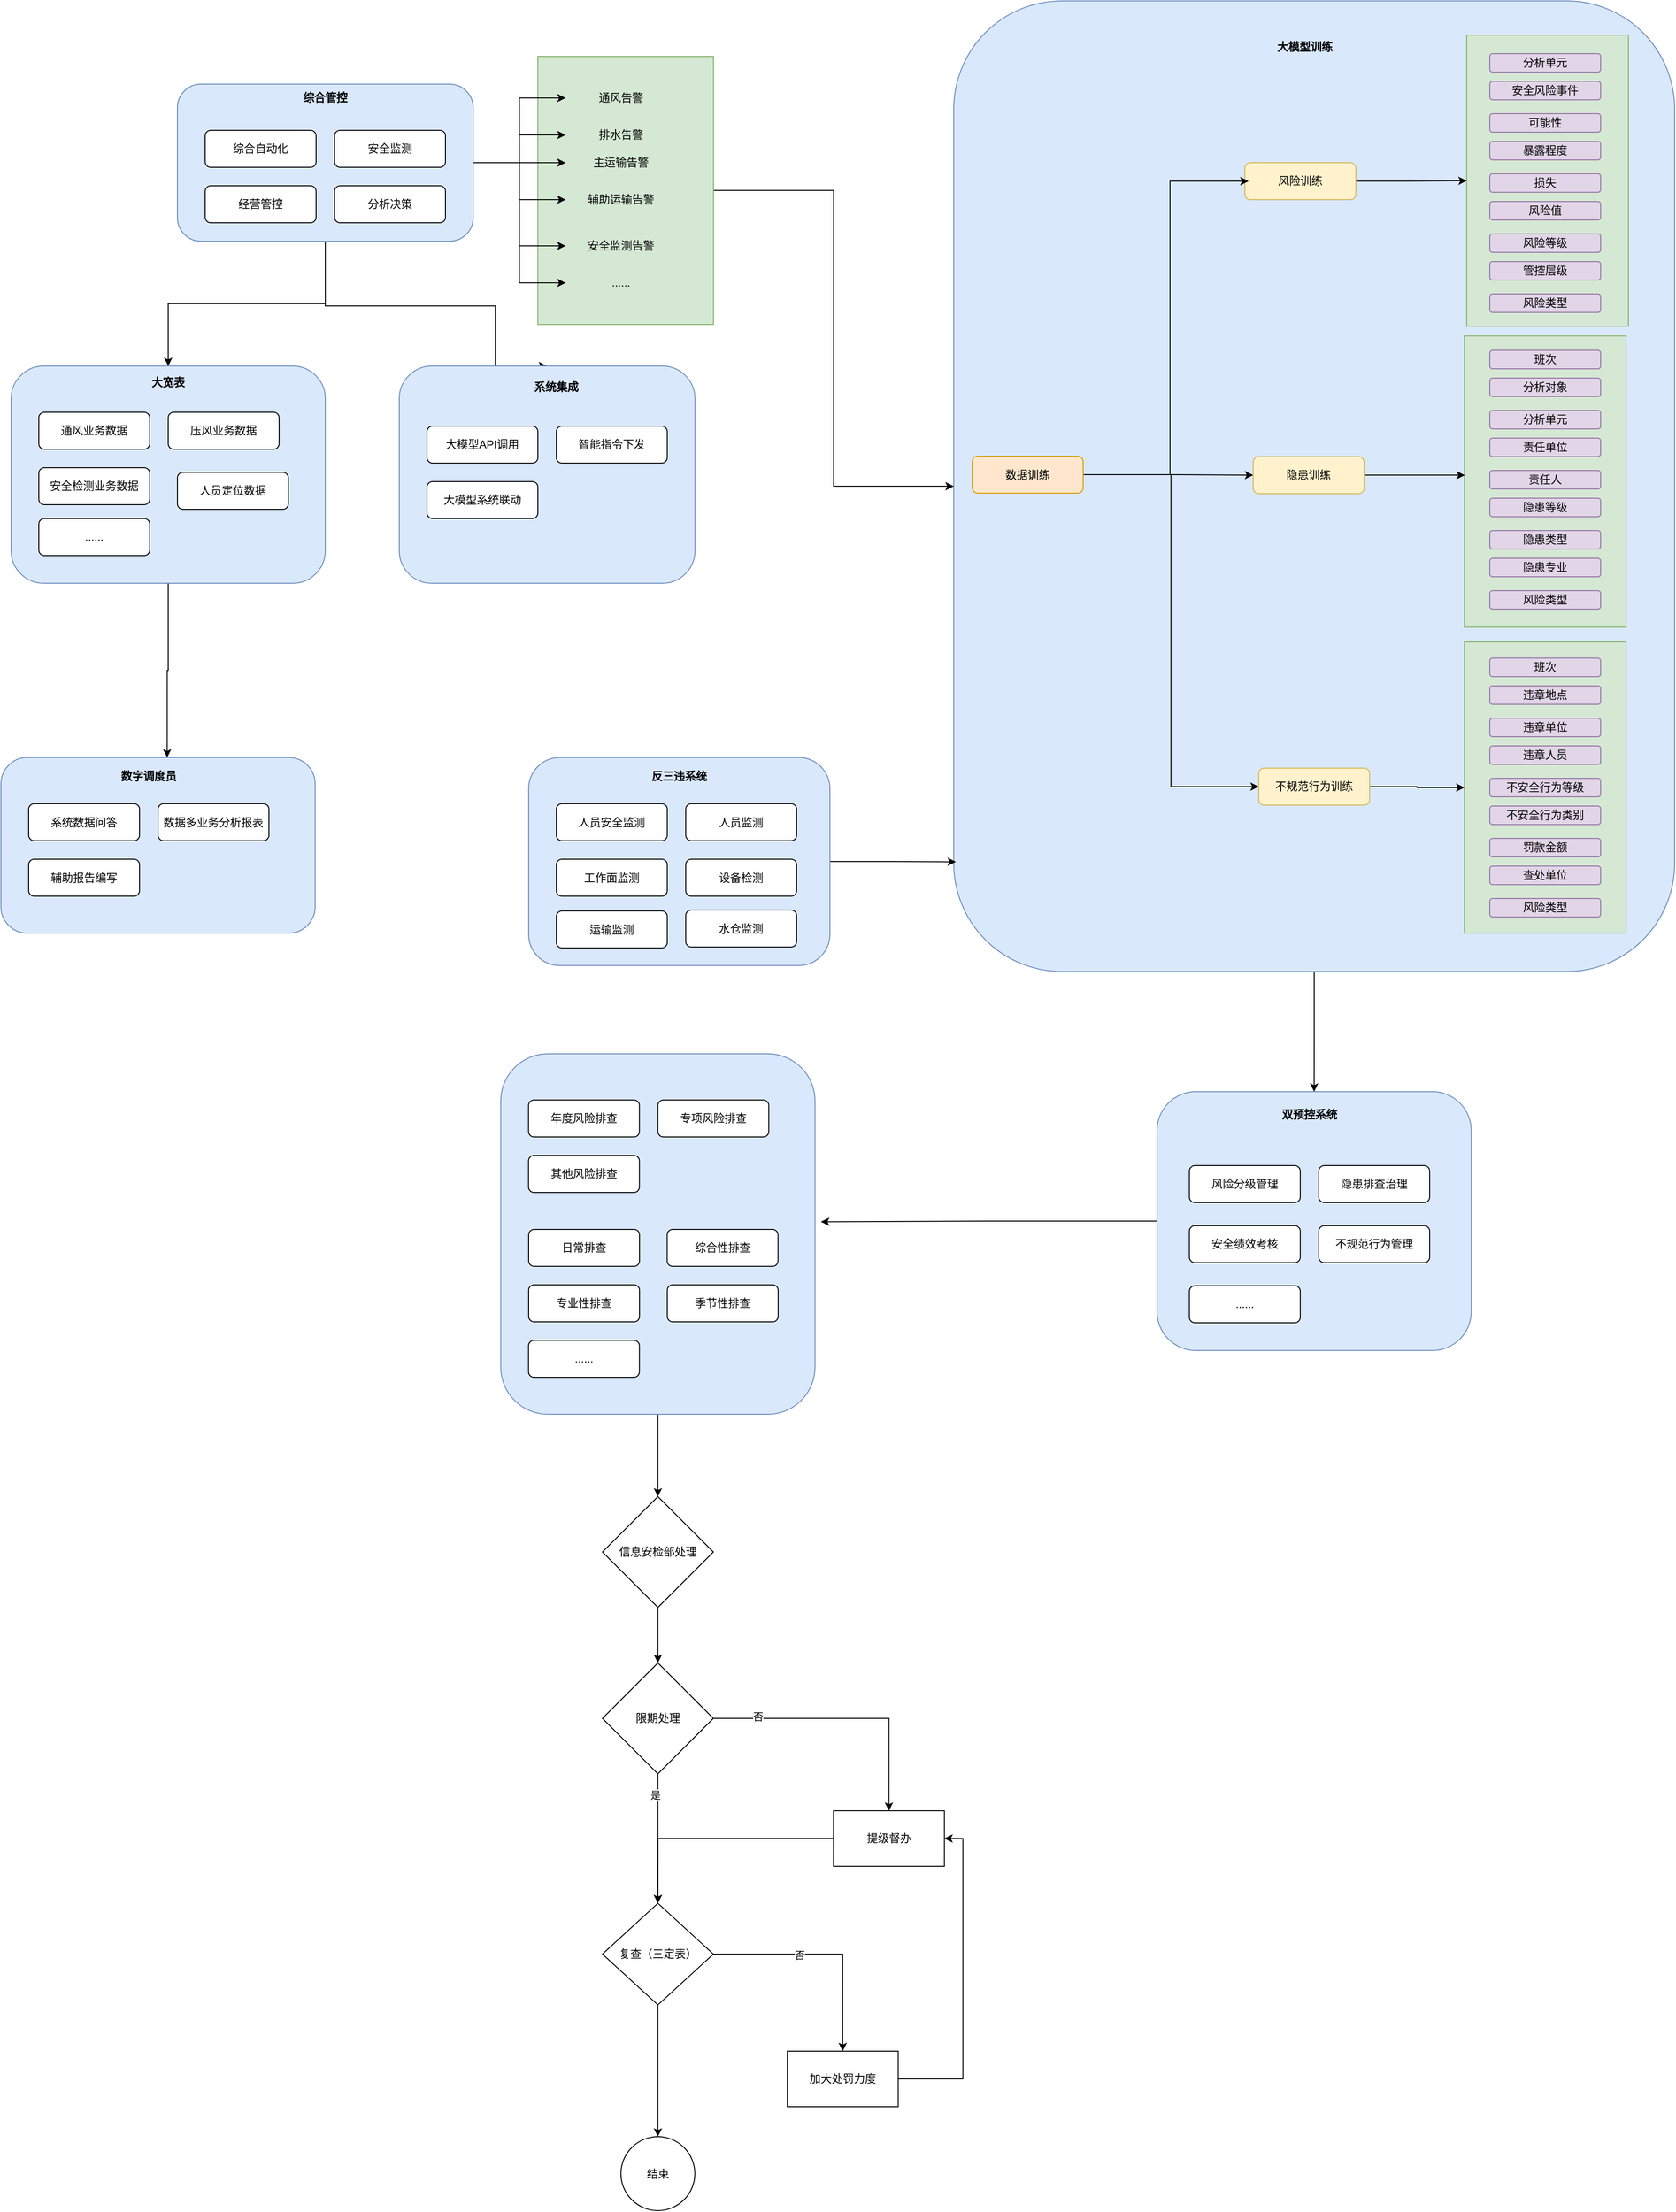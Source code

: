 <mxfile version="21.6.9" type="github">
  <diagram id="C5RBs43oDa-KdzZeNtuy" name="Page-1">
    <mxGraphModel dx="3379" dy="1165" grid="1" gridSize="10" guides="1" tooltips="1" connect="1" arrows="1" fold="1" page="1" pageScale="1" pageWidth="827" pageHeight="1169" math="0" shadow="0">
      <root>
        <mxCell id="WIyWlLk6GJQsqaUBKTNV-0" />
        <mxCell id="WIyWlLk6GJQsqaUBKTNV-1" parent="WIyWlLk6GJQsqaUBKTNV-0" />
        <mxCell id="GbgRb__HCXadz126l9WK-15" value="" style="rounded=1;whiteSpace=wrap;html=1;fillColor=#dae8fc;strokeColor=#6c8ebf;" parent="WIyWlLk6GJQsqaUBKTNV-1" vertex="1">
          <mxGeometry x="760" y="30" width="780" height="1050" as="geometry" />
        </mxCell>
        <mxCell id="GbgRb__HCXadz126l9WK-215" value="" style="rounded=0;whiteSpace=wrap;html=1;fillColor=#d5e8d4;strokeColor=#82b366;" parent="WIyWlLk6GJQsqaUBKTNV-1" vertex="1">
          <mxGeometry x="1312.5" y="723.5" width="175" height="315" as="geometry" />
        </mxCell>
        <mxCell id="GbgRb__HCXadz126l9WK-214" value="" style="rounded=0;whiteSpace=wrap;html=1;fillColor=#d5e8d4;strokeColor=#82b366;" parent="WIyWlLk6GJQsqaUBKTNV-1" vertex="1">
          <mxGeometry x="1312.5" y="392.5" width="175" height="315" as="geometry" />
        </mxCell>
        <mxCell id="GbgRb__HCXadz126l9WK-212" value="" style="rounded=0;whiteSpace=wrap;html=1;fillColor=#d5e8d4;strokeColor=#82b366;" parent="WIyWlLk6GJQsqaUBKTNV-1" vertex="1">
          <mxGeometry x="1315" y="67" width="175" height="315" as="geometry" />
        </mxCell>
        <mxCell id="GbgRb__HCXadz126l9WK-38" style="edgeStyle=orthogonalEdgeStyle;rounded=0;orthogonalLoop=1;jettySize=auto;html=1;entryX=0;entryY=0.5;entryDx=0;entryDy=0;" parent="WIyWlLk6GJQsqaUBKTNV-1" source="GbgRb__HCXadz126l9WK-34" target="GbgRb__HCXadz126l9WK-15" edge="1">
          <mxGeometry relative="1" as="geometry" />
        </mxCell>
        <mxCell id="GbgRb__HCXadz126l9WK-34" value="" style="rounded=0;whiteSpace=wrap;html=1;fillColor=#d5e8d4;strokeColor=#82b366;" parent="WIyWlLk6GJQsqaUBKTNV-1" vertex="1">
          <mxGeometry x="310" y="90" width="190" height="290" as="geometry" />
        </mxCell>
        <mxCell id="GbgRb__HCXadz126l9WK-39" style="edgeStyle=orthogonalEdgeStyle;rounded=0;orthogonalLoop=1;jettySize=auto;html=1;exitX=1;exitY=0.5;exitDx=0;exitDy=0;" parent="WIyWlLk6GJQsqaUBKTNV-1" source="GbgRb__HCXadz126l9WK-1" target="GbgRb__HCXadz126l9WK-28" edge="1">
          <mxGeometry relative="1" as="geometry" />
        </mxCell>
        <mxCell id="GbgRb__HCXadz126l9WK-40" style="edgeStyle=orthogonalEdgeStyle;rounded=0;orthogonalLoop=1;jettySize=auto;html=1;exitX=1;exitY=0.5;exitDx=0;exitDy=0;" parent="WIyWlLk6GJQsqaUBKTNV-1" source="GbgRb__HCXadz126l9WK-1" target="GbgRb__HCXadz126l9WK-29" edge="1">
          <mxGeometry relative="1" as="geometry" />
        </mxCell>
        <mxCell id="GbgRb__HCXadz126l9WK-41" style="edgeStyle=orthogonalEdgeStyle;rounded=0;orthogonalLoop=1;jettySize=auto;html=1;exitX=1;exitY=0.5;exitDx=0;exitDy=0;" parent="WIyWlLk6GJQsqaUBKTNV-1" source="GbgRb__HCXadz126l9WK-1" target="GbgRb__HCXadz126l9WK-30" edge="1">
          <mxGeometry relative="1" as="geometry" />
        </mxCell>
        <mxCell id="GbgRb__HCXadz126l9WK-42" style="edgeStyle=orthogonalEdgeStyle;rounded=0;orthogonalLoop=1;jettySize=auto;html=1;exitX=1;exitY=0.5;exitDx=0;exitDy=0;entryX=0;entryY=0.5;entryDx=0;entryDy=0;" parent="WIyWlLk6GJQsqaUBKTNV-1" source="GbgRb__HCXadz126l9WK-1" target="GbgRb__HCXadz126l9WK-31" edge="1">
          <mxGeometry relative="1" as="geometry" />
        </mxCell>
        <mxCell id="GbgRb__HCXadz126l9WK-43" style="edgeStyle=orthogonalEdgeStyle;rounded=0;orthogonalLoop=1;jettySize=auto;html=1;exitX=1;exitY=0.5;exitDx=0;exitDy=0;" parent="WIyWlLk6GJQsqaUBKTNV-1" source="GbgRb__HCXadz126l9WK-1" target="GbgRb__HCXadz126l9WK-33" edge="1">
          <mxGeometry relative="1" as="geometry" />
        </mxCell>
        <mxCell id="GbgRb__HCXadz126l9WK-44" style="edgeStyle=orthogonalEdgeStyle;rounded=0;orthogonalLoop=1;jettySize=auto;html=1;exitX=1;exitY=0.5;exitDx=0;exitDy=0;entryX=0;entryY=0.5;entryDx=0;entryDy=0;" parent="WIyWlLk6GJQsqaUBKTNV-1" source="GbgRb__HCXadz126l9WK-1" target="GbgRb__HCXadz126l9WK-32" edge="1">
          <mxGeometry relative="1" as="geometry" />
        </mxCell>
        <mxCell id="GbgRb__HCXadz126l9WK-187" style="edgeStyle=orthogonalEdgeStyle;rounded=0;orthogonalLoop=1;jettySize=auto;html=1;entryX=0.5;entryY=0;entryDx=0;entryDy=0;" parent="WIyWlLk6GJQsqaUBKTNV-1" source="GbgRb__HCXadz126l9WK-1" target="GbgRb__HCXadz126l9WK-161" edge="1">
          <mxGeometry relative="1" as="geometry">
            <Array as="points">
              <mxPoint x="80" y="360" />
              <mxPoint x="264" y="360" />
            </Array>
          </mxGeometry>
        </mxCell>
        <mxCell id="GbgRb__HCXadz126l9WK-219" style="edgeStyle=orthogonalEdgeStyle;rounded=0;orthogonalLoop=1;jettySize=auto;html=1;entryX=0.5;entryY=0;entryDx=0;entryDy=0;" parent="WIyWlLk6GJQsqaUBKTNV-1" source="GbgRb__HCXadz126l9WK-1" target="GbgRb__HCXadz126l9WK-151" edge="1">
          <mxGeometry relative="1" as="geometry" />
        </mxCell>
        <mxCell id="GbgRb__HCXadz126l9WK-1" value="" style="rounded=1;whiteSpace=wrap;html=1;fillColor=#dae8fc;strokeColor=#6c8ebf;" parent="WIyWlLk6GJQsqaUBKTNV-1" vertex="1">
          <mxGeometry x="-80" y="120" width="320" height="170" as="geometry" />
        </mxCell>
        <mxCell id="WIyWlLk6GJQsqaUBKTNV-3" value="综合自动化" style="rounded=1;whiteSpace=wrap;html=1;fontSize=12;glass=0;strokeWidth=1;shadow=0;" parent="WIyWlLk6GJQsqaUBKTNV-1" vertex="1">
          <mxGeometry x="-50" y="170" width="120" height="40" as="geometry" />
        </mxCell>
        <mxCell id="GbgRb__HCXadz126l9WK-0" value="安全监测" style="rounded=1;whiteSpace=wrap;html=1;fontSize=12;glass=0;strokeWidth=1;shadow=0;" parent="WIyWlLk6GJQsqaUBKTNV-1" vertex="1">
          <mxGeometry x="90" y="170" width="120" height="40" as="geometry" />
        </mxCell>
        <mxCell id="GbgRb__HCXadz126l9WK-2" value="经营管控" style="rounded=1;whiteSpace=wrap;html=1;fontSize=12;glass=0;strokeWidth=1;shadow=0;" parent="WIyWlLk6GJQsqaUBKTNV-1" vertex="1">
          <mxGeometry x="-50" y="230" width="120" height="40" as="geometry" />
        </mxCell>
        <mxCell id="GbgRb__HCXadz126l9WK-3" value="分析决策" style="rounded=1;whiteSpace=wrap;html=1;fontSize=12;glass=0;strokeWidth=1;shadow=0;" parent="WIyWlLk6GJQsqaUBKTNV-1" vertex="1">
          <mxGeometry x="90" y="230" width="120" height="40" as="geometry" />
        </mxCell>
        <mxCell id="GbgRb__HCXadz126l9WK-8" value="&lt;b&gt;综合管控&lt;/b&gt;" style="text;html=1;strokeColor=none;fillColor=none;align=center;verticalAlign=middle;whiteSpace=wrap;rounded=0;strokeWidth=1;" parent="WIyWlLk6GJQsqaUBKTNV-1" vertex="1">
          <mxGeometry x="-70" y="120" width="300" height="30" as="geometry" />
        </mxCell>
        <mxCell id="b43Vw5kl2ElNZJK6GDsK-1" style="edgeStyle=orthogonalEdgeStyle;rounded=0;orthogonalLoop=1;jettySize=auto;html=1;entryX=1.019;entryY=0.466;entryDx=0;entryDy=0;entryPerimeter=0;" edge="1" parent="WIyWlLk6GJQsqaUBKTNV-1" source="GbgRb__HCXadz126l9WK-9" target="GbgRb__HCXadz126l9WK-81">
          <mxGeometry relative="1" as="geometry" />
        </mxCell>
        <mxCell id="GbgRb__HCXadz126l9WK-9" value="" style="rounded=1;whiteSpace=wrap;html=1;fillColor=#dae8fc;strokeColor=#6c8ebf;" parent="WIyWlLk6GJQsqaUBKTNV-1" vertex="1">
          <mxGeometry x="979.94" y="1210" width="340" height="280" as="geometry" />
        </mxCell>
        <mxCell id="GbgRb__HCXadz126l9WK-10" value="风险分级管理" style="rounded=1;whiteSpace=wrap;html=1;fontSize=12;glass=0;strokeWidth=1;shadow=0;" parent="WIyWlLk6GJQsqaUBKTNV-1" vertex="1">
          <mxGeometry x="1014.94" y="1290" width="120" height="40" as="geometry" />
        </mxCell>
        <mxCell id="GbgRb__HCXadz126l9WK-11" value="隐患排查治理" style="rounded=1;whiteSpace=wrap;html=1;fontSize=12;glass=0;strokeWidth=1;shadow=0;" parent="WIyWlLk6GJQsqaUBKTNV-1" vertex="1">
          <mxGeometry x="1154.94" y="1290" width="120" height="40" as="geometry" />
        </mxCell>
        <mxCell id="GbgRb__HCXadz126l9WK-12" value="不规范行为管理" style="rounded=1;whiteSpace=wrap;html=1;fontSize=12;glass=0;strokeWidth=1;shadow=0;" parent="WIyWlLk6GJQsqaUBKTNV-1" vertex="1">
          <mxGeometry x="1154.94" y="1355" width="120" height="40" as="geometry" />
        </mxCell>
        <mxCell id="GbgRb__HCXadz126l9WK-13" value="安全绩效考核" style="rounded=1;whiteSpace=wrap;html=1;fontSize=12;glass=0;strokeWidth=1;shadow=0;" parent="WIyWlLk6GJQsqaUBKTNV-1" vertex="1">
          <mxGeometry x="1014.94" y="1355" width="120" height="40" as="geometry" />
        </mxCell>
        <mxCell id="GbgRb__HCXadz126l9WK-14" value="&lt;b&gt;双预控系统&lt;/b&gt;" style="text;html=1;strokeColor=none;fillColor=none;align=center;verticalAlign=middle;whiteSpace=wrap;rounded=0;strokeWidth=1;" parent="WIyWlLk6GJQsqaUBKTNV-1" vertex="1">
          <mxGeometry x="984.94" y="1220" width="320" height="30" as="geometry" />
        </mxCell>
        <mxCell id="GbgRb__HCXadz126l9WK-197" style="edgeStyle=orthogonalEdgeStyle;rounded=0;orthogonalLoop=1;jettySize=auto;html=1;entryX=0.5;entryY=0;entryDx=0;entryDy=0;" parent="WIyWlLk6GJQsqaUBKTNV-1" source="GbgRb__HCXadz126l9WK-15" target="GbgRb__HCXadz126l9WK-9" edge="1">
          <mxGeometry relative="1" as="geometry" />
        </mxCell>
        <mxCell id="GbgRb__HCXadz126l9WK-16" value="分析单元" style="rounded=1;whiteSpace=wrap;html=1;fontSize=12;glass=0;strokeWidth=1;shadow=0;fillColor=#e1d5e7;strokeColor=#9673a6;" parent="WIyWlLk6GJQsqaUBKTNV-1" vertex="1">
          <mxGeometry x="1340" y="87" width="120" height="20" as="geometry" />
        </mxCell>
        <mxCell id="GbgRb__HCXadz126l9WK-213" style="edgeStyle=orthogonalEdgeStyle;rounded=0;orthogonalLoop=1;jettySize=auto;html=1;entryX=0;entryY=0.5;entryDx=0;entryDy=0;" parent="WIyWlLk6GJQsqaUBKTNV-1" source="GbgRb__HCXadz126l9WK-17" target="GbgRb__HCXadz126l9WK-212" edge="1">
          <mxGeometry relative="1" as="geometry" />
        </mxCell>
        <mxCell id="GbgRb__HCXadz126l9WK-17" value="风险训练" style="rounded=1;whiteSpace=wrap;html=1;fontSize=12;glass=0;strokeWidth=1;shadow=0;fillColor=#fff2cc;strokeColor=#d6b656;" parent="WIyWlLk6GJQsqaUBKTNV-1" vertex="1">
          <mxGeometry x="1075" y="205" width="120" height="40" as="geometry" />
        </mxCell>
        <mxCell id="GbgRb__HCXadz126l9WK-208" style="edgeStyle=orthogonalEdgeStyle;rounded=0;orthogonalLoop=1;jettySize=auto;html=1;entryX=0;entryY=0.5;entryDx=0;entryDy=0;" parent="WIyWlLk6GJQsqaUBKTNV-1" edge="1">
          <mxGeometry relative="1" as="geometry">
            <mxPoint x="904" y="542.529" as="sourcePoint" />
            <mxPoint x="1079" y="225" as="targetPoint" />
            <Array as="points">
              <mxPoint x="994" y="543" />
              <mxPoint x="994" y="225" />
            </Array>
          </mxGeometry>
        </mxCell>
        <mxCell id="GbgRb__HCXadz126l9WK-209" style="edgeStyle=orthogonalEdgeStyle;rounded=0;orthogonalLoop=1;jettySize=auto;html=1;entryX=0;entryY=0.5;entryDx=0;entryDy=0;" parent="WIyWlLk6GJQsqaUBKTNV-1" source="GbgRb__HCXadz126l9WK-18" target="GbgRb__HCXadz126l9WK-46" edge="1">
          <mxGeometry relative="1" as="geometry" />
        </mxCell>
        <mxCell id="GbgRb__HCXadz126l9WK-210" style="edgeStyle=orthogonalEdgeStyle;rounded=0;orthogonalLoop=1;jettySize=auto;html=1;entryX=0;entryY=0.5;entryDx=0;entryDy=0;" parent="WIyWlLk6GJQsqaUBKTNV-1" source="GbgRb__HCXadz126l9WK-18" target="GbgRb__HCXadz126l9WK-19" edge="1">
          <mxGeometry relative="1" as="geometry" />
        </mxCell>
        <mxCell id="GbgRb__HCXadz126l9WK-18" value="数据训练" style="rounded=1;whiteSpace=wrap;html=1;fontSize=12;glass=0;strokeWidth=1;shadow=0;fillColor=#ffe6cc;strokeColor=#d79b00;" parent="WIyWlLk6GJQsqaUBKTNV-1" vertex="1">
          <mxGeometry x="780" y="522.5" width="120" height="40" as="geometry" />
        </mxCell>
        <mxCell id="GbgRb__HCXadz126l9WK-217" style="edgeStyle=orthogonalEdgeStyle;rounded=0;orthogonalLoop=1;jettySize=auto;html=1;entryX=0;entryY=0.5;entryDx=0;entryDy=0;" parent="WIyWlLk6GJQsqaUBKTNV-1" source="GbgRb__HCXadz126l9WK-19" target="GbgRb__HCXadz126l9WK-215" edge="1">
          <mxGeometry relative="1" as="geometry" />
        </mxCell>
        <mxCell id="GbgRb__HCXadz126l9WK-19" value="不规范行为训练" style="rounded=1;whiteSpace=wrap;html=1;fontSize=12;glass=0;strokeWidth=1;shadow=0;fillColor=#fff2cc;strokeColor=#d6b656;" parent="WIyWlLk6GJQsqaUBKTNV-1" vertex="1">
          <mxGeometry x="1090" y="860" width="120" height="40" as="geometry" />
        </mxCell>
        <mxCell id="GbgRb__HCXadz126l9WK-20" value="&lt;b&gt;大模型训练&lt;/b&gt;" style="text;html=1;strokeColor=none;fillColor=none;align=center;verticalAlign=middle;whiteSpace=wrap;rounded=0;strokeWidth=1;" parent="WIyWlLk6GJQsqaUBKTNV-1" vertex="1">
          <mxGeometry x="770" y="65" width="740" height="30" as="geometry" />
        </mxCell>
        <mxCell id="GbgRb__HCXadz126l9WK-28" value="通风告警" style="text;html=1;strokeColor=none;fillColor=none;align=center;verticalAlign=middle;whiteSpace=wrap;rounded=0;" parent="WIyWlLk6GJQsqaUBKTNV-1" vertex="1">
          <mxGeometry x="340" y="120" width="120" height="30" as="geometry" />
        </mxCell>
        <mxCell id="GbgRb__HCXadz126l9WK-29" value="排水告警" style="text;html=1;strokeColor=none;fillColor=none;align=center;verticalAlign=middle;whiteSpace=wrap;rounded=0;" parent="WIyWlLk6GJQsqaUBKTNV-1" vertex="1">
          <mxGeometry x="340" y="160" width="120" height="30" as="geometry" />
        </mxCell>
        <mxCell id="GbgRb__HCXadz126l9WK-30" value="主运输告警" style="text;html=1;strokeColor=none;fillColor=none;align=center;verticalAlign=middle;whiteSpace=wrap;rounded=0;" parent="WIyWlLk6GJQsqaUBKTNV-1" vertex="1">
          <mxGeometry x="340" y="190" width="120" height="30" as="geometry" />
        </mxCell>
        <mxCell id="GbgRb__HCXadz126l9WK-31" value="辅助运输告警" style="text;html=1;strokeColor=none;fillColor=none;align=center;verticalAlign=middle;whiteSpace=wrap;rounded=0;" parent="WIyWlLk6GJQsqaUBKTNV-1" vertex="1">
          <mxGeometry x="340" y="230" width="120" height="30" as="geometry" />
        </mxCell>
        <mxCell id="GbgRb__HCXadz126l9WK-32" value="......" style="text;html=1;strokeColor=none;fillColor=none;align=center;verticalAlign=middle;whiteSpace=wrap;rounded=0;" parent="WIyWlLk6GJQsqaUBKTNV-1" vertex="1">
          <mxGeometry x="340" y="320" width="120" height="30" as="geometry" />
        </mxCell>
        <mxCell id="GbgRb__HCXadz126l9WK-33" value="安全监测告警" style="text;html=1;strokeColor=none;fillColor=none;align=center;verticalAlign=middle;whiteSpace=wrap;rounded=0;" parent="WIyWlLk6GJQsqaUBKTNV-1" vertex="1">
          <mxGeometry x="340" y="280" width="120" height="30" as="geometry" />
        </mxCell>
        <mxCell id="GbgRb__HCXadz126l9WK-216" style="edgeStyle=orthogonalEdgeStyle;rounded=0;orthogonalLoop=1;jettySize=auto;html=1;entryX=0.003;entryY=0.478;entryDx=0;entryDy=0;entryPerimeter=0;" parent="WIyWlLk6GJQsqaUBKTNV-1" source="GbgRb__HCXadz126l9WK-46" target="GbgRb__HCXadz126l9WK-214" edge="1">
          <mxGeometry relative="1" as="geometry" />
        </mxCell>
        <mxCell id="GbgRb__HCXadz126l9WK-46" value="隐患训练" style="rounded=1;whiteSpace=wrap;html=1;fontSize=12;glass=0;strokeWidth=1;shadow=0;fillColor=#fff2cc;strokeColor=#d6b656;" parent="WIyWlLk6GJQsqaUBKTNV-1" vertex="1">
          <mxGeometry x="1084" y="523" width="120" height="40" as="geometry" />
        </mxCell>
        <mxCell id="GbgRb__HCXadz126l9WK-49" value="安全风险事件" style="rounded=1;whiteSpace=wrap;html=1;fontSize=12;glass=0;strokeWidth=1;shadow=0;fillColor=#e1d5e7;strokeColor=#9673a6;" parent="WIyWlLk6GJQsqaUBKTNV-1" vertex="1">
          <mxGeometry x="1340" y="117" width="120" height="20" as="geometry" />
        </mxCell>
        <mxCell id="GbgRb__HCXadz126l9WK-50" value="可能性" style="rounded=1;whiteSpace=wrap;html=1;fontSize=12;glass=0;strokeWidth=1;shadow=0;fillColor=#e1d5e7;strokeColor=#9673a6;" parent="WIyWlLk6GJQsqaUBKTNV-1" vertex="1">
          <mxGeometry x="1340" y="152" width="120" height="20" as="geometry" />
        </mxCell>
        <mxCell id="GbgRb__HCXadz126l9WK-51" value="暴露程度" style="rounded=1;whiteSpace=wrap;html=1;fontSize=12;glass=0;strokeWidth=1;shadow=0;fillColor=#e1d5e7;strokeColor=#9673a6;" parent="WIyWlLk6GJQsqaUBKTNV-1" vertex="1">
          <mxGeometry x="1340" y="182" width="120" height="20" as="geometry" />
        </mxCell>
        <mxCell id="GbgRb__HCXadz126l9WK-52" value="损失" style="rounded=1;whiteSpace=wrap;html=1;fontSize=12;glass=0;strokeWidth=1;shadow=0;fillColor=#e1d5e7;strokeColor=#9673a6;" parent="WIyWlLk6GJQsqaUBKTNV-1" vertex="1">
          <mxGeometry x="1340" y="217" width="120" height="20" as="geometry" />
        </mxCell>
        <mxCell id="GbgRb__HCXadz126l9WK-53" value="风险值" style="rounded=1;whiteSpace=wrap;html=1;fontSize=12;glass=0;strokeWidth=1;shadow=0;fillColor=#e1d5e7;strokeColor=#9673a6;" parent="WIyWlLk6GJQsqaUBKTNV-1" vertex="1">
          <mxGeometry x="1340" y="247" width="120" height="20" as="geometry" />
        </mxCell>
        <mxCell id="GbgRb__HCXadz126l9WK-54" value="风险等级" style="rounded=1;whiteSpace=wrap;html=1;fontSize=12;glass=0;strokeWidth=1;shadow=0;fillColor=#e1d5e7;strokeColor=#9673a6;" parent="WIyWlLk6GJQsqaUBKTNV-1" vertex="1">
          <mxGeometry x="1340" y="282" width="120" height="20" as="geometry" />
        </mxCell>
        <mxCell id="GbgRb__HCXadz126l9WK-55" value="管控层级" style="rounded=1;whiteSpace=wrap;html=1;fontSize=12;glass=0;strokeWidth=1;shadow=0;fillColor=#e1d5e7;strokeColor=#9673a6;" parent="WIyWlLk6GJQsqaUBKTNV-1" vertex="1">
          <mxGeometry x="1340" y="312" width="120" height="20" as="geometry" />
        </mxCell>
        <mxCell id="GbgRb__HCXadz126l9WK-56" value="风险类型" style="rounded=1;whiteSpace=wrap;html=1;fontSize=12;glass=0;strokeWidth=1;shadow=0;fillColor=#e1d5e7;strokeColor=#9673a6;" parent="WIyWlLk6GJQsqaUBKTNV-1" vertex="1">
          <mxGeometry x="1340" y="347" width="120" height="20" as="geometry" />
        </mxCell>
        <mxCell id="GbgRb__HCXadz126l9WK-58" value="班次" style="rounded=1;whiteSpace=wrap;html=1;fontSize=12;glass=0;strokeWidth=1;shadow=0;fillColor=#e1d5e7;strokeColor=#9673a6;" parent="WIyWlLk6GJQsqaUBKTNV-1" vertex="1">
          <mxGeometry x="1340" y="408" width="120" height="20" as="geometry" />
        </mxCell>
        <mxCell id="GbgRb__HCXadz126l9WK-59" value="分析对象" style="rounded=1;whiteSpace=wrap;html=1;fontSize=12;glass=0;strokeWidth=1;shadow=0;fillColor=#e1d5e7;strokeColor=#9673a6;" parent="WIyWlLk6GJQsqaUBKTNV-1" vertex="1">
          <mxGeometry x="1340" y="438" width="120" height="20" as="geometry" />
        </mxCell>
        <mxCell id="GbgRb__HCXadz126l9WK-60" value="分析单元" style="rounded=1;whiteSpace=wrap;html=1;fontSize=12;glass=0;strokeWidth=1;shadow=0;fillColor=#e1d5e7;strokeColor=#9673a6;" parent="WIyWlLk6GJQsqaUBKTNV-1" vertex="1">
          <mxGeometry x="1340" y="473" width="120" height="20" as="geometry" />
        </mxCell>
        <mxCell id="GbgRb__HCXadz126l9WK-61" value="责任单位" style="rounded=1;whiteSpace=wrap;html=1;fontSize=12;glass=0;strokeWidth=1;shadow=0;fillColor=#e1d5e7;strokeColor=#9673a6;" parent="WIyWlLk6GJQsqaUBKTNV-1" vertex="1">
          <mxGeometry x="1340" y="503" width="120" height="20" as="geometry" />
        </mxCell>
        <mxCell id="GbgRb__HCXadz126l9WK-62" value="责任人" style="rounded=1;whiteSpace=wrap;html=1;fontSize=12;glass=0;strokeWidth=1;shadow=0;fillColor=#e1d5e7;strokeColor=#9673a6;" parent="WIyWlLk6GJQsqaUBKTNV-1" vertex="1">
          <mxGeometry x="1340" y="538" width="120" height="20" as="geometry" />
        </mxCell>
        <mxCell id="GbgRb__HCXadz126l9WK-63" value="隐患等级" style="rounded=1;whiteSpace=wrap;html=1;fontSize=12;glass=0;strokeWidth=1;shadow=0;fillColor=#e1d5e7;strokeColor=#9673a6;" parent="WIyWlLk6GJQsqaUBKTNV-1" vertex="1">
          <mxGeometry x="1340" y="568" width="120" height="20" as="geometry" />
        </mxCell>
        <mxCell id="GbgRb__HCXadz126l9WK-64" value="隐患类型" style="rounded=1;whiteSpace=wrap;html=1;fontSize=12;glass=0;strokeWidth=1;shadow=0;fillColor=#e1d5e7;strokeColor=#9673a6;" parent="WIyWlLk6GJQsqaUBKTNV-1" vertex="1">
          <mxGeometry x="1340" y="603" width="120" height="20" as="geometry" />
        </mxCell>
        <mxCell id="GbgRb__HCXadz126l9WK-65" value="隐患专业" style="rounded=1;whiteSpace=wrap;html=1;fontSize=12;glass=0;strokeWidth=1;shadow=0;fillColor=#e1d5e7;strokeColor=#9673a6;" parent="WIyWlLk6GJQsqaUBKTNV-1" vertex="1">
          <mxGeometry x="1340" y="633" width="120" height="20" as="geometry" />
        </mxCell>
        <mxCell id="GbgRb__HCXadz126l9WK-66" value="风险类型" style="rounded=1;whiteSpace=wrap;html=1;fontSize=12;glass=0;strokeWidth=1;shadow=0;fillColor=#e1d5e7;strokeColor=#9673a6;" parent="WIyWlLk6GJQsqaUBKTNV-1" vertex="1">
          <mxGeometry x="1340" y="668" width="120" height="20" as="geometry" />
        </mxCell>
        <mxCell id="GbgRb__HCXadz126l9WK-67" value="班次" style="rounded=1;whiteSpace=wrap;html=1;fontSize=12;glass=0;strokeWidth=1;shadow=0;fillColor=#e1d5e7;strokeColor=#9673a6;" parent="WIyWlLk6GJQsqaUBKTNV-1" vertex="1">
          <mxGeometry x="1340" y="741" width="120" height="20" as="geometry" />
        </mxCell>
        <mxCell id="GbgRb__HCXadz126l9WK-68" value="违章地点" style="rounded=1;whiteSpace=wrap;html=1;fontSize=12;glass=0;strokeWidth=1;shadow=0;fillColor=#e1d5e7;strokeColor=#9673a6;" parent="WIyWlLk6GJQsqaUBKTNV-1" vertex="1">
          <mxGeometry x="1340" y="771" width="120" height="20" as="geometry" />
        </mxCell>
        <mxCell id="GbgRb__HCXadz126l9WK-69" value="违章单位" style="rounded=1;whiteSpace=wrap;html=1;fontSize=12;glass=0;strokeWidth=1;shadow=0;fillColor=#e1d5e7;strokeColor=#9673a6;" parent="WIyWlLk6GJQsqaUBKTNV-1" vertex="1">
          <mxGeometry x="1340" y="806" width="120" height="20" as="geometry" />
        </mxCell>
        <mxCell id="GbgRb__HCXadz126l9WK-70" value="违章人员" style="rounded=1;whiteSpace=wrap;html=1;fontSize=12;glass=0;strokeWidth=1;shadow=0;fillColor=#e1d5e7;strokeColor=#9673a6;" parent="WIyWlLk6GJQsqaUBKTNV-1" vertex="1">
          <mxGeometry x="1340" y="836" width="120" height="20" as="geometry" />
        </mxCell>
        <mxCell id="GbgRb__HCXadz126l9WK-71" value="不安全行为等级" style="rounded=1;whiteSpace=wrap;html=1;fontSize=12;glass=0;strokeWidth=1;shadow=0;fillColor=#e1d5e7;strokeColor=#9673a6;" parent="WIyWlLk6GJQsqaUBKTNV-1" vertex="1">
          <mxGeometry x="1340" y="871" width="120" height="20" as="geometry" />
        </mxCell>
        <mxCell id="GbgRb__HCXadz126l9WK-72" value="不安全行为类别" style="rounded=1;whiteSpace=wrap;html=1;fontSize=12;glass=0;strokeWidth=1;shadow=0;fillColor=#e1d5e7;strokeColor=#9673a6;" parent="WIyWlLk6GJQsqaUBKTNV-1" vertex="1">
          <mxGeometry x="1340" y="901" width="120" height="20" as="geometry" />
        </mxCell>
        <mxCell id="GbgRb__HCXadz126l9WK-73" value="罚款金额" style="rounded=1;whiteSpace=wrap;html=1;fontSize=12;glass=0;strokeWidth=1;shadow=0;fillColor=#e1d5e7;strokeColor=#9673a6;" parent="WIyWlLk6GJQsqaUBKTNV-1" vertex="1">
          <mxGeometry x="1340" y="936" width="120" height="20" as="geometry" />
        </mxCell>
        <mxCell id="GbgRb__HCXadz126l9WK-74" value="查处单位" style="rounded=1;whiteSpace=wrap;html=1;fontSize=12;glass=0;strokeWidth=1;shadow=0;fillColor=#e1d5e7;strokeColor=#9673a6;" parent="WIyWlLk6GJQsqaUBKTNV-1" vertex="1">
          <mxGeometry x="1340" y="966" width="120" height="20" as="geometry" />
        </mxCell>
        <mxCell id="GbgRb__HCXadz126l9WK-75" value="风险类型" style="rounded=1;whiteSpace=wrap;html=1;fontSize=12;glass=0;strokeWidth=1;shadow=0;fillColor=#e1d5e7;strokeColor=#9673a6;" parent="WIyWlLk6GJQsqaUBKTNV-1" vertex="1">
          <mxGeometry x="1340" y="1001" width="120" height="20" as="geometry" />
        </mxCell>
        <mxCell id="GbgRb__HCXadz126l9WK-80" value="......" style="rounded=1;whiteSpace=wrap;html=1;fontSize=12;glass=0;strokeWidth=1;shadow=0;" parent="WIyWlLk6GJQsqaUBKTNV-1" vertex="1">
          <mxGeometry x="1014.94" y="1420" width="120" height="40" as="geometry" />
        </mxCell>
        <mxCell id="GbgRb__HCXadz126l9WK-200" style="edgeStyle=orthogonalEdgeStyle;rounded=0;orthogonalLoop=1;jettySize=auto;html=1;entryX=0.5;entryY=0;entryDx=0;entryDy=0;" parent="WIyWlLk6GJQsqaUBKTNV-1" source="GbgRb__HCXadz126l9WK-81" target="GbgRb__HCXadz126l9WK-107" edge="1">
          <mxGeometry relative="1" as="geometry" />
        </mxCell>
        <mxCell id="GbgRb__HCXadz126l9WK-81" value="" style="rounded=1;whiteSpace=wrap;html=1;fillColor=#dae8fc;strokeColor=#6c8ebf;" parent="WIyWlLk6GJQsqaUBKTNV-1" vertex="1">
          <mxGeometry x="269.86" y="1169" width="340" height="390" as="geometry" />
        </mxCell>
        <mxCell id="GbgRb__HCXadz126l9WK-82" value="年度风险排查" style="rounded=1;whiteSpace=wrap;html=1;fontSize=12;glass=0;strokeWidth=1;shadow=0;" parent="WIyWlLk6GJQsqaUBKTNV-1" vertex="1">
          <mxGeometry x="299.86" y="1219" width="120" height="40" as="geometry" />
        </mxCell>
        <mxCell id="GbgRb__HCXadz126l9WK-83" value="专项风险排查" style="rounded=1;whiteSpace=wrap;html=1;fontSize=12;glass=0;strokeWidth=1;shadow=0;" parent="WIyWlLk6GJQsqaUBKTNV-1" vertex="1">
          <mxGeometry x="439.86" y="1219" width="120" height="40" as="geometry" />
        </mxCell>
        <mxCell id="GbgRb__HCXadz126l9WK-84" value="其他风险排查" style="rounded=1;whiteSpace=wrap;html=1;fontSize=12;glass=0;strokeWidth=1;shadow=0;" parent="WIyWlLk6GJQsqaUBKTNV-1" vertex="1">
          <mxGeometry x="299.86" y="1279" width="120" height="40" as="geometry" />
        </mxCell>
        <mxCell id="GbgRb__HCXadz126l9WK-85" value="日常排查" style="rounded=1;whiteSpace=wrap;html=1;fontSize=12;glass=0;strokeWidth=1;shadow=0;" parent="WIyWlLk6GJQsqaUBKTNV-1" vertex="1">
          <mxGeometry x="300" y="1359" width="120" height="40" as="geometry" />
        </mxCell>
        <mxCell id="GbgRb__HCXadz126l9WK-87" value="综合性排查" style="rounded=1;whiteSpace=wrap;html=1;fontSize=12;glass=0;strokeWidth=1;shadow=0;" parent="WIyWlLk6GJQsqaUBKTNV-1" vertex="1">
          <mxGeometry x="449.86" y="1359" width="120" height="40" as="geometry" />
        </mxCell>
        <mxCell id="GbgRb__HCXadz126l9WK-89" value="专业性排查" style="rounded=1;whiteSpace=wrap;html=1;fontSize=12;glass=0;strokeWidth=1;shadow=0;" parent="WIyWlLk6GJQsqaUBKTNV-1" vertex="1">
          <mxGeometry x="300" y="1419" width="120" height="40" as="geometry" />
        </mxCell>
        <mxCell id="GbgRb__HCXadz126l9WK-90" value="季节性排查" style="rounded=1;whiteSpace=wrap;html=1;fontSize=12;glass=0;strokeWidth=1;shadow=0;" parent="WIyWlLk6GJQsqaUBKTNV-1" vertex="1">
          <mxGeometry x="450" y="1419" width="120" height="40" as="geometry" />
        </mxCell>
        <mxCell id="GbgRb__HCXadz126l9WK-91" value="......" style="rounded=1;whiteSpace=wrap;html=1;fontSize=12;glass=0;strokeWidth=1;shadow=0;" parent="WIyWlLk6GJQsqaUBKTNV-1" vertex="1">
          <mxGeometry x="299.86" y="1479" width="120" height="40" as="geometry" />
        </mxCell>
        <mxCell id="GbgRb__HCXadz126l9WK-123" style="edgeStyle=orthogonalEdgeStyle;rounded=0;orthogonalLoop=1;jettySize=auto;html=1;entryX=0.5;entryY=0;entryDx=0;entryDy=0;" parent="WIyWlLk6GJQsqaUBKTNV-1" source="GbgRb__HCXadz126l9WK-107" target="GbgRb__HCXadz126l9WK-118" edge="1">
          <mxGeometry relative="1" as="geometry" />
        </mxCell>
        <mxCell id="GbgRb__HCXadz126l9WK-107" value="信息安检部处理" style="rhombus;whiteSpace=wrap;html=1;" parent="WIyWlLk6GJQsqaUBKTNV-1" vertex="1">
          <mxGeometry x="379.86" y="1648" width="120" height="120" as="geometry" />
        </mxCell>
        <mxCell id="GbgRb__HCXadz126l9WK-201" style="edgeStyle=orthogonalEdgeStyle;rounded=0;orthogonalLoop=1;jettySize=auto;html=1;entryX=0.5;entryY=0;entryDx=0;entryDy=0;" parent="WIyWlLk6GJQsqaUBKTNV-1" source="GbgRb__HCXadz126l9WK-118" target="GbgRb__HCXadz126l9WK-124" edge="1">
          <mxGeometry relative="1" as="geometry" />
        </mxCell>
        <mxCell id="GbgRb__HCXadz126l9WK-202" value="否" style="edgeLabel;html=1;align=center;verticalAlign=middle;resizable=0;points=[];" parent="GbgRb__HCXadz126l9WK-201" vertex="1" connectable="0">
          <mxGeometry x="-0.674" y="2" relative="1" as="geometry">
            <mxPoint as="offset" />
          </mxGeometry>
        </mxCell>
        <mxCell id="GbgRb__HCXadz126l9WK-203" style="edgeStyle=orthogonalEdgeStyle;rounded=0;orthogonalLoop=1;jettySize=auto;html=1;entryX=0.5;entryY=0;entryDx=0;entryDy=0;" parent="WIyWlLk6GJQsqaUBKTNV-1" source="GbgRb__HCXadz126l9WK-118" target="GbgRb__HCXadz126l9WK-133" edge="1">
          <mxGeometry relative="1" as="geometry" />
        </mxCell>
        <mxCell id="GbgRb__HCXadz126l9WK-204" value="是" style="edgeLabel;html=1;align=center;verticalAlign=middle;resizable=0;points=[];" parent="GbgRb__HCXadz126l9WK-203" vertex="1" connectable="0">
          <mxGeometry x="-0.67" y="-3" relative="1" as="geometry">
            <mxPoint as="offset" />
          </mxGeometry>
        </mxCell>
        <mxCell id="GbgRb__HCXadz126l9WK-118" value="限期处理" style="rhombus;whiteSpace=wrap;html=1;" parent="WIyWlLk6GJQsqaUBKTNV-1" vertex="1">
          <mxGeometry x="379.86" y="1828" width="120" height="120" as="geometry" />
        </mxCell>
        <mxCell id="GbgRb__HCXadz126l9WK-141" style="edgeStyle=orthogonalEdgeStyle;rounded=0;orthogonalLoop=1;jettySize=auto;html=1;entryX=0.5;entryY=0;entryDx=0;entryDy=0;" parent="WIyWlLk6GJQsqaUBKTNV-1" source="GbgRb__HCXadz126l9WK-124" target="GbgRb__HCXadz126l9WK-133" edge="1">
          <mxGeometry relative="1" as="geometry" />
        </mxCell>
        <mxCell id="GbgRb__HCXadz126l9WK-124" value="提级督办" style="rounded=0;whiteSpace=wrap;html=1;" parent="WIyWlLk6GJQsqaUBKTNV-1" vertex="1">
          <mxGeometry x="629.86" y="1988" width="120" height="60" as="geometry" />
        </mxCell>
        <mxCell id="GbgRb__HCXadz126l9WK-132" value="结束" style="ellipse;whiteSpace=wrap;html=1;aspect=fixed;" parent="WIyWlLk6GJQsqaUBKTNV-1" vertex="1">
          <mxGeometry x="399.86" y="2340.5" width="80" height="80" as="geometry" />
        </mxCell>
        <mxCell id="GbgRb__HCXadz126l9WK-139" style="edgeStyle=orthogonalEdgeStyle;rounded=0;orthogonalLoop=1;jettySize=auto;html=1;entryX=0.5;entryY=0;entryDx=0;entryDy=0;exitX=1;exitY=0.5;exitDx=0;exitDy=0;" parent="WIyWlLk6GJQsqaUBKTNV-1" source="GbgRb__HCXadz126l9WK-133" target="GbgRb__HCXadz126l9WK-137" edge="1">
          <mxGeometry relative="1" as="geometry" />
        </mxCell>
        <mxCell id="GbgRb__HCXadz126l9WK-140" value="否" style="edgeLabel;html=1;align=center;verticalAlign=middle;resizable=0;points=[];" parent="GbgRb__HCXadz126l9WK-139" vertex="1" connectable="0">
          <mxGeometry x="-0.247" y="-1" relative="1" as="geometry">
            <mxPoint as="offset" />
          </mxGeometry>
        </mxCell>
        <mxCell id="GbgRb__HCXadz126l9WK-205" style="edgeStyle=orthogonalEdgeStyle;rounded=0;orthogonalLoop=1;jettySize=auto;html=1;entryX=0.5;entryY=0;entryDx=0;entryDy=0;" parent="WIyWlLk6GJQsqaUBKTNV-1" source="GbgRb__HCXadz126l9WK-133" target="GbgRb__HCXadz126l9WK-132" edge="1">
          <mxGeometry relative="1" as="geometry" />
        </mxCell>
        <mxCell id="GbgRb__HCXadz126l9WK-133" value="复查（三定表）" style="rhombus;whiteSpace=wrap;html=1;" parent="WIyWlLk6GJQsqaUBKTNV-1" vertex="1">
          <mxGeometry x="379.86" y="2088" width="120" height="110" as="geometry" />
        </mxCell>
        <mxCell id="GbgRb__HCXadz126l9WK-138" style="edgeStyle=orthogonalEdgeStyle;rounded=0;orthogonalLoop=1;jettySize=auto;html=1;entryX=1;entryY=0.5;entryDx=0;entryDy=0;exitX=1;exitY=0.5;exitDx=0;exitDy=0;" parent="WIyWlLk6GJQsqaUBKTNV-1" source="GbgRb__HCXadz126l9WK-137" target="GbgRb__HCXadz126l9WK-124" edge="1">
          <mxGeometry relative="1" as="geometry" />
        </mxCell>
        <mxCell id="GbgRb__HCXadz126l9WK-137" value="加大处罚力度" style="rounded=0;whiteSpace=wrap;html=1;" parent="WIyWlLk6GJQsqaUBKTNV-1" vertex="1">
          <mxGeometry x="579.86" y="2248" width="120" height="60" as="geometry" />
        </mxCell>
        <mxCell id="GbgRb__HCXadz126l9WK-181" style="edgeStyle=orthogonalEdgeStyle;rounded=0;orthogonalLoop=1;jettySize=auto;html=1;entryX=0.529;entryY=0;entryDx=0;entryDy=0;entryPerimeter=0;" parent="WIyWlLk6GJQsqaUBKTNV-1" source="GbgRb__HCXadz126l9WK-151" target="GbgRb__HCXadz126l9WK-171" edge="1">
          <mxGeometry relative="1" as="geometry" />
        </mxCell>
        <mxCell id="GbgRb__HCXadz126l9WK-151" value="" style="rounded=1;whiteSpace=wrap;html=1;fillColor=#dae8fc;strokeColor=#6c8ebf;" parent="WIyWlLk6GJQsqaUBKTNV-1" vertex="1">
          <mxGeometry x="-260" y="425" width="340" height="235" as="geometry" />
        </mxCell>
        <mxCell id="GbgRb__HCXadz126l9WK-152" value="通风业务数据" style="rounded=1;whiteSpace=wrap;html=1;fontSize=12;glass=0;strokeWidth=1;shadow=0;" parent="WIyWlLk6GJQsqaUBKTNV-1" vertex="1">
          <mxGeometry x="-230" y="475" width="120" height="40" as="geometry" />
        </mxCell>
        <mxCell id="GbgRb__HCXadz126l9WK-153" value="压风业务数据" style="rounded=1;whiteSpace=wrap;html=1;fontSize=12;glass=0;strokeWidth=1;shadow=0;" parent="WIyWlLk6GJQsqaUBKTNV-1" vertex="1">
          <mxGeometry x="-90" y="475" width="120" height="40" as="geometry" />
        </mxCell>
        <mxCell id="GbgRb__HCXadz126l9WK-154" value="安全检测业务数据" style="rounded=1;whiteSpace=wrap;html=1;fontSize=12;glass=0;strokeWidth=1;shadow=0;" parent="WIyWlLk6GJQsqaUBKTNV-1" vertex="1">
          <mxGeometry x="-230" y="535" width="120" height="40" as="geometry" />
        </mxCell>
        <mxCell id="GbgRb__HCXadz126l9WK-155" value="人员定位数据" style="rounded=1;whiteSpace=wrap;html=1;fontSize=12;glass=0;strokeWidth=1;shadow=0;" parent="WIyWlLk6GJQsqaUBKTNV-1" vertex="1">
          <mxGeometry x="-80" y="540" width="120" height="40" as="geometry" />
        </mxCell>
        <mxCell id="GbgRb__HCXadz126l9WK-159" value="......" style="rounded=1;whiteSpace=wrap;html=1;fontSize=12;glass=0;strokeWidth=1;shadow=0;" parent="WIyWlLk6GJQsqaUBKTNV-1" vertex="1">
          <mxGeometry x="-230" y="590" width="120" height="40" as="geometry" />
        </mxCell>
        <mxCell id="GbgRb__HCXadz126l9WK-160" value="&lt;b&gt;大宽表&lt;/b&gt;" style="text;html=1;strokeColor=none;fillColor=none;align=center;verticalAlign=middle;whiteSpace=wrap;rounded=0;strokeWidth=1;" parent="WIyWlLk6GJQsqaUBKTNV-1" vertex="1">
          <mxGeometry x="-255" y="428" width="330" height="30" as="geometry" />
        </mxCell>
        <mxCell id="GbgRb__HCXadz126l9WK-161" value="" style="rounded=1;whiteSpace=wrap;html=1;fillColor=#dae8fc;strokeColor=#6c8ebf;" parent="WIyWlLk6GJQsqaUBKTNV-1" vertex="1">
          <mxGeometry x="160" y="425" width="320" height="235" as="geometry" />
        </mxCell>
        <mxCell id="GbgRb__HCXadz126l9WK-162" value="大模型API调用" style="rounded=1;whiteSpace=wrap;html=1;fontSize=12;glass=0;strokeWidth=1;shadow=0;" parent="WIyWlLk6GJQsqaUBKTNV-1" vertex="1">
          <mxGeometry x="190" y="490" width="120" height="40" as="geometry" />
        </mxCell>
        <mxCell id="GbgRb__HCXadz126l9WK-163" value="智能指令下发" style="rounded=1;whiteSpace=wrap;html=1;fontSize=12;glass=0;strokeWidth=1;shadow=0;" parent="WIyWlLk6GJQsqaUBKTNV-1" vertex="1">
          <mxGeometry x="330" y="490" width="120" height="40" as="geometry" />
        </mxCell>
        <mxCell id="GbgRb__HCXadz126l9WK-164" value="大模型系统联动" style="rounded=1;whiteSpace=wrap;html=1;fontSize=12;glass=0;strokeWidth=1;shadow=0;" parent="WIyWlLk6GJQsqaUBKTNV-1" vertex="1">
          <mxGeometry x="190" y="550" width="120" height="40" as="geometry" />
        </mxCell>
        <mxCell id="GbgRb__HCXadz126l9WK-170" value="&lt;b&gt;系统集成&lt;/b&gt;" style="text;html=1;strokeColor=none;fillColor=none;align=center;verticalAlign=middle;whiteSpace=wrap;rounded=0;strokeWidth=1;" parent="WIyWlLk6GJQsqaUBKTNV-1" vertex="1">
          <mxGeometry x="180" y="433" width="300" height="30" as="geometry" />
        </mxCell>
        <mxCell id="GbgRb__HCXadz126l9WK-171" value="" style="rounded=1;whiteSpace=wrap;html=1;fillColor=#dae8fc;strokeColor=#6c8ebf;" parent="WIyWlLk6GJQsqaUBKTNV-1" vertex="1">
          <mxGeometry x="-271" y="848.5" width="340" height="190" as="geometry" />
        </mxCell>
        <mxCell id="GbgRb__HCXadz126l9WK-172" value="系统数据问答" style="rounded=1;whiteSpace=wrap;html=1;fontSize=12;glass=0;strokeWidth=1;shadow=0;" parent="WIyWlLk6GJQsqaUBKTNV-1" vertex="1">
          <mxGeometry x="-241" y="898.5" width="120" height="40" as="geometry" />
        </mxCell>
        <mxCell id="GbgRb__HCXadz126l9WK-173" value="数据多业务分析报表" style="rounded=1;whiteSpace=wrap;html=1;fontSize=12;glass=0;strokeWidth=1;shadow=0;" parent="WIyWlLk6GJQsqaUBKTNV-1" vertex="1">
          <mxGeometry x="-101" y="898.5" width="120" height="40" as="geometry" />
        </mxCell>
        <mxCell id="GbgRb__HCXadz126l9WK-174" value="辅助报告编写" style="rounded=1;whiteSpace=wrap;html=1;fontSize=12;glass=0;strokeWidth=1;shadow=0;" parent="WIyWlLk6GJQsqaUBKTNV-1" vertex="1">
          <mxGeometry x="-241" y="958.5" width="120" height="40" as="geometry" />
        </mxCell>
        <mxCell id="GbgRb__HCXadz126l9WK-177" value="&lt;b&gt;数字调度员&lt;/b&gt;" style="text;html=1;strokeColor=none;fillColor=none;align=center;verticalAlign=middle;whiteSpace=wrap;rounded=0;strokeWidth=1;" parent="WIyWlLk6GJQsqaUBKTNV-1" vertex="1">
          <mxGeometry x="-261" y="853.5" width="300" height="30" as="geometry" />
        </mxCell>
        <mxCell id="GbgRb__HCXadz126l9WK-221" style="edgeStyle=orthogonalEdgeStyle;rounded=0;orthogonalLoop=1;jettySize=auto;html=1;entryX=0.003;entryY=0.887;entryDx=0;entryDy=0;entryPerimeter=0;" parent="WIyWlLk6GJQsqaUBKTNV-1" source="GbgRb__HCXadz126l9WK-188" target="GbgRb__HCXadz126l9WK-15" edge="1">
          <mxGeometry relative="1" as="geometry" />
        </mxCell>
        <mxCell id="GbgRb__HCXadz126l9WK-188" value="" style="rounded=1;whiteSpace=wrap;html=1;fillColor=#dae8fc;strokeColor=#6c8ebf;" parent="WIyWlLk6GJQsqaUBKTNV-1" vertex="1">
          <mxGeometry x="300" y="848.5" width="326" height="225" as="geometry" />
        </mxCell>
        <mxCell id="GbgRb__HCXadz126l9WK-189" value="人员安全监测" style="rounded=1;whiteSpace=wrap;html=1;fontSize=12;glass=0;strokeWidth=1;shadow=0;" parent="WIyWlLk6GJQsqaUBKTNV-1" vertex="1">
          <mxGeometry x="330" y="898.5" width="120" height="40" as="geometry" />
        </mxCell>
        <mxCell id="GbgRb__HCXadz126l9WK-190" value="人员监测" style="rounded=1;whiteSpace=wrap;html=1;fontSize=12;glass=0;strokeWidth=1;shadow=0;" parent="WIyWlLk6GJQsqaUBKTNV-1" vertex="1">
          <mxGeometry x="470" y="898.5" width="120" height="40" as="geometry" />
        </mxCell>
        <mxCell id="GbgRb__HCXadz126l9WK-191" value="工作面监测" style="rounded=1;whiteSpace=wrap;html=1;fontSize=12;glass=0;strokeWidth=1;shadow=0;" parent="WIyWlLk6GJQsqaUBKTNV-1" vertex="1">
          <mxGeometry x="330" y="958.5" width="120" height="40" as="geometry" />
        </mxCell>
        <mxCell id="GbgRb__HCXadz126l9WK-192" value="&lt;b&gt;反三违系统&lt;/b&gt;" style="text;html=1;strokeColor=none;fillColor=none;align=center;verticalAlign=middle;whiteSpace=wrap;rounded=0;strokeWidth=1;" parent="WIyWlLk6GJQsqaUBKTNV-1" vertex="1">
          <mxGeometry x="313" y="853.5" width="300" height="30" as="geometry" />
        </mxCell>
        <mxCell id="GbgRb__HCXadz126l9WK-194" value="设备检测" style="rounded=1;whiteSpace=wrap;html=1;fontSize=12;glass=0;strokeWidth=1;shadow=0;" parent="WIyWlLk6GJQsqaUBKTNV-1" vertex="1">
          <mxGeometry x="470" y="958.5" width="120" height="40" as="geometry" />
        </mxCell>
        <mxCell id="GbgRb__HCXadz126l9WK-195" value="运输监测" style="rounded=1;whiteSpace=wrap;html=1;fontSize=12;glass=0;strokeWidth=1;shadow=0;" parent="WIyWlLk6GJQsqaUBKTNV-1" vertex="1">
          <mxGeometry x="330" y="1014.5" width="120" height="40" as="geometry" />
        </mxCell>
        <mxCell id="GbgRb__HCXadz126l9WK-196" value="水仓监测" style="rounded=1;whiteSpace=wrap;html=1;fontSize=12;glass=0;strokeWidth=1;shadow=0;" parent="WIyWlLk6GJQsqaUBKTNV-1" vertex="1">
          <mxGeometry x="470" y="1013.5" width="120" height="40" as="geometry" />
        </mxCell>
        <mxCell id="GbgRb__HCXadz126l9WK-220" style="edgeStyle=orthogonalEdgeStyle;rounded=0;orthogonalLoop=1;jettySize=auto;html=1;exitX=0.5;exitY=1;exitDx=0;exitDy=0;" parent="WIyWlLk6GJQsqaUBKTNV-1" source="GbgRb__HCXadz126l9WK-192" target="GbgRb__HCXadz126l9WK-192" edge="1">
          <mxGeometry relative="1" as="geometry" />
        </mxCell>
      </root>
    </mxGraphModel>
  </diagram>
</mxfile>
